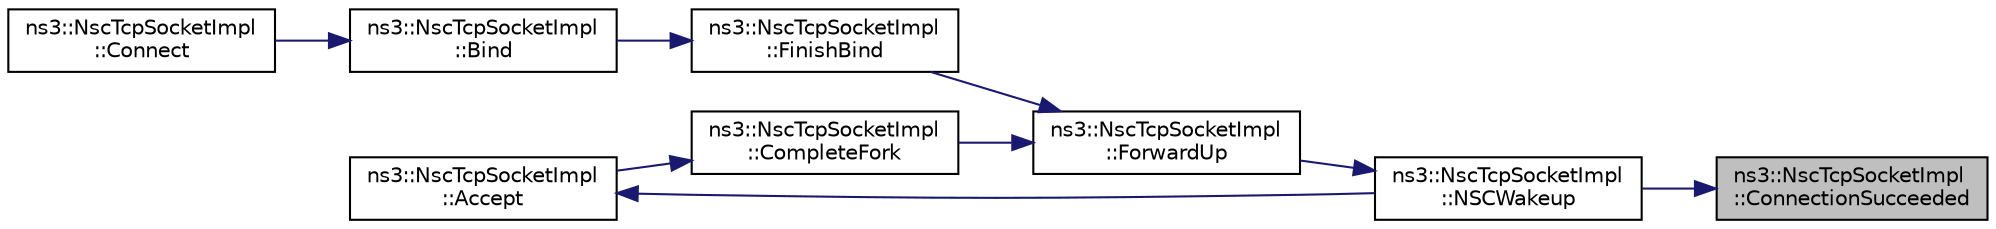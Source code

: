 digraph "ns3::NscTcpSocketImpl::ConnectionSucceeded"
{
 // LATEX_PDF_SIZE
  edge [fontname="Helvetica",fontsize="10",labelfontname="Helvetica",labelfontsize="10"];
  node [fontname="Helvetica",fontsize="10",shape=record];
  rankdir="RL";
  Node1 [label="ns3::NscTcpSocketImpl\l::ConnectionSucceeded",height=0.2,width=0.4,color="black", fillcolor="grey75", style="filled", fontcolor="black",tooltip="Called when a connection is in Established state."];
  Node1 -> Node2 [dir="back",color="midnightblue",fontsize="10",style="solid",fontname="Helvetica"];
  Node2 [label="ns3::NscTcpSocketImpl\l::NSCWakeup",height=0.2,width=0.4,color="black", fillcolor="white", style="filled",URL="$classns3_1_1_nsc_tcp_socket_impl.html#aa5ec88a8104a8bae88dcb38cf32d5979",tooltip="Called by NscTcpSocketImpl::ForwardUp()"];
  Node2 -> Node3 [dir="back",color="midnightblue",fontsize="10",style="solid",fontname="Helvetica"];
  Node3 [label="ns3::NscTcpSocketImpl\l::ForwardUp",height=0.2,width=0.4,color="black", fillcolor="white", style="filled",URL="$classns3_1_1_nsc_tcp_socket_impl.html#a39838d4cdb10b8ff73d7afdbcdc96b8b",tooltip="Called by the L3 protocol when it received a packet to pass on to TCP."];
  Node3 -> Node4 [dir="back",color="midnightblue",fontsize="10",style="solid",fontname="Helvetica"];
  Node4 [label="ns3::NscTcpSocketImpl\l::CompleteFork",height=0.2,width=0.4,color="black", fillcolor="white", style="filled",URL="$classns3_1_1_nsc_tcp_socket_impl.html#a97c12e4b7625d21acce2bee3abfd87c4",tooltip="Complete the Fork operations (after a connection has been accepted)"];
  Node4 -> Node5 [dir="back",color="midnightblue",fontsize="10",style="solid",fontname="Helvetica"];
  Node5 [label="ns3::NscTcpSocketImpl\l::Accept",height=0.2,width=0.4,color="black", fillcolor="white", style="filled",URL="$classns3_1_1_nsc_tcp_socket_impl.html#a95aacc7321726467d1b0daaf6bbdd986",tooltip="Accept an incoming connection."];
  Node5 -> Node2 [dir="back",color="midnightblue",fontsize="10",style="solid",fontname="Helvetica"];
  Node3 -> Node6 [dir="back",color="midnightblue",fontsize="10",style="solid",fontname="Helvetica"];
  Node6 [label="ns3::NscTcpSocketImpl\l::FinishBind",height=0.2,width=0.4,color="black", fillcolor="white", style="filled",URL="$classns3_1_1_nsc_tcp_socket_impl.html#af1e9f25dc27096602fff1b0f6924d9f7",tooltip="Finish the binding process."];
  Node6 -> Node7 [dir="back",color="midnightblue",fontsize="10",style="solid",fontname="Helvetica"];
  Node7 [label="ns3::NscTcpSocketImpl\l::Bind",height=0.2,width=0.4,color="black", fillcolor="white", style="filled",URL="$classns3_1_1_nsc_tcp_socket_impl.html#add7339ac92d543a676f9b718bbc80c37",tooltip="Allocate a local IPv4 endpoint for this socket."];
  Node7 -> Node8 [dir="back",color="midnightblue",fontsize="10",style="solid",fontname="Helvetica"];
  Node8 [label="ns3::NscTcpSocketImpl\l::Connect",height=0.2,width=0.4,color="black", fillcolor="white", style="filled",URL="$classns3_1_1_nsc_tcp_socket_impl.html#a10d599daaff9c3b7a1e93716e850ed97",tooltip="Initiate a connection to a remote host."];
}
